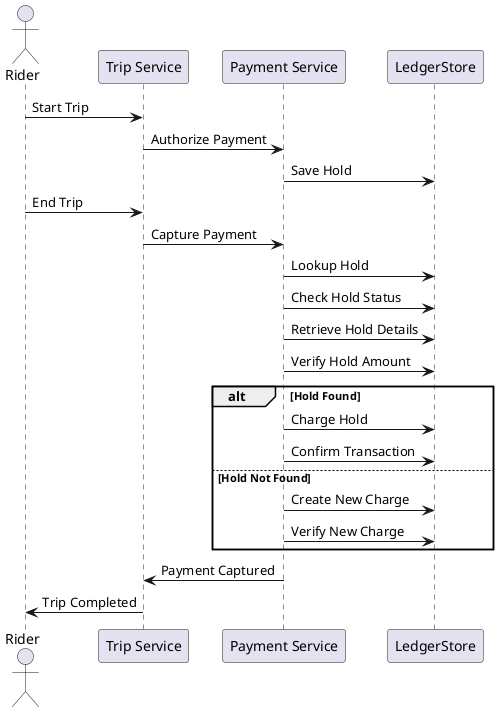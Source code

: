 @startuml Ledger
actor Rider
participant "Trip Service" as TS
participant "Payment Service" as PS
participant "LedgerStore" as LS

Rider -> TS: Start Trip
TS -> PS: Authorize Payment
PS -> LS: Save Hold

Rider -> TS: End Trip
TS -> PS: Capture Payment

' Chatty Service Antipattern
PS -> LS: Lookup Hold
PS -> LS: Check Hold Status
PS -> LS: Retrieve Hold Details
PS -> LS: Verify Hold Amount

alt Hold Found
    PS -> LS: Charge Hold
    PS -> LS: Confirm Transaction
else Hold Not Found
    PS -> LS: Create New Charge
    PS -> LS: Verify New Charge
end

PS -> TS: Payment Captured
TS -> Rider: Trip Completed

@enduml

